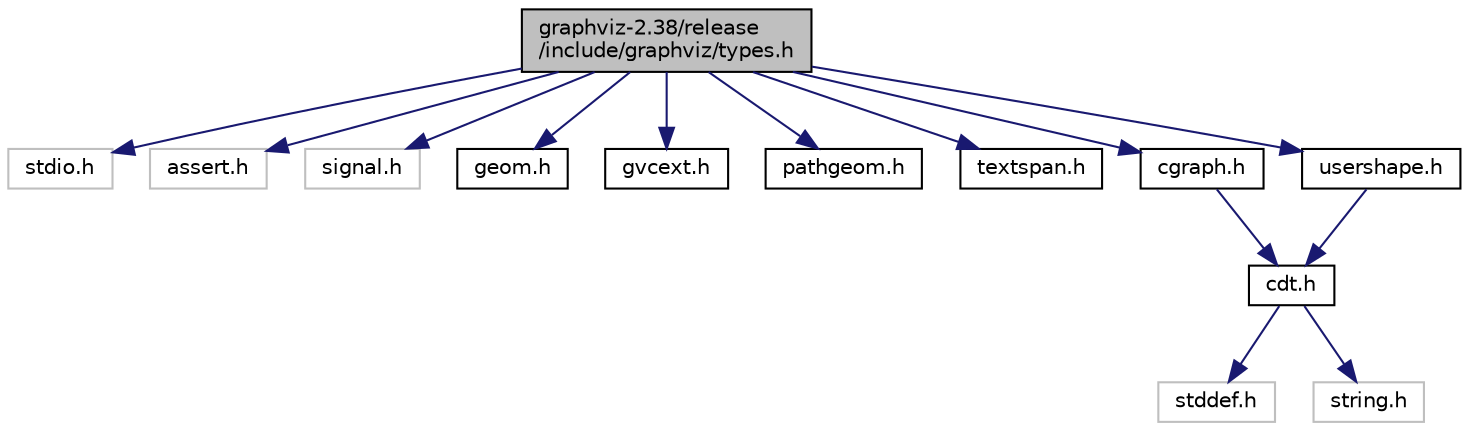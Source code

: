 digraph "graphviz-2.38/release/include/graphviz/types.h"
{
  bgcolor="transparent";
  edge [fontname="Helvetica",fontsize="10",labelfontname="Helvetica",labelfontsize="10"];
  node [fontname="Helvetica",fontsize="10",shape=record];
  Node1 [label="graphviz-2.38/release\l/include/graphviz/types.h",height=0.2,width=0.4,color="black", fillcolor="grey75", style="filled", fontcolor="black"];
  Node1 -> Node2 [color="midnightblue",fontsize="10",style="solid",fontname="Helvetica"];
  Node2 [label="stdio.h",height=0.2,width=0.4,color="grey75"];
  Node1 -> Node3 [color="midnightblue",fontsize="10",style="solid",fontname="Helvetica"];
  Node3 [label="assert.h",height=0.2,width=0.4,color="grey75"];
  Node1 -> Node4 [color="midnightblue",fontsize="10",style="solid",fontname="Helvetica"];
  Node4 [label="signal.h",height=0.2,width=0.4,color="grey75"];
  Node1 -> Node5 [color="midnightblue",fontsize="10",style="solid",fontname="Helvetica"];
  Node5 [label="geom.h",height=0.2,width=0.4,color="black",URL="$geom_8h.html"];
  Node1 -> Node6 [color="midnightblue",fontsize="10",style="solid",fontname="Helvetica"];
  Node6 [label="gvcext.h",height=0.2,width=0.4,color="black",URL="$gvcext_8h.html"];
  Node1 -> Node7 [color="midnightblue",fontsize="10",style="solid",fontname="Helvetica"];
  Node7 [label="pathgeom.h",height=0.2,width=0.4,color="black",URL="$pathgeom_8h.html"];
  Node1 -> Node8 [color="midnightblue",fontsize="10",style="solid",fontname="Helvetica"];
  Node8 [label="textspan.h",height=0.2,width=0.4,color="black",URL="$textspan_8h.html"];
  Node1 -> Node9 [color="midnightblue",fontsize="10",style="solid",fontname="Helvetica"];
  Node9 [label="cgraph.h",height=0.2,width=0.4,color="black",URL="$cgraph_8h.html"];
  Node9 -> Node10 [color="midnightblue",fontsize="10",style="solid",fontname="Helvetica"];
  Node10 [label="cdt.h",height=0.2,width=0.4,color="black",URL="$cdt_8h.html"];
  Node10 -> Node11 [color="midnightblue",fontsize="10",style="solid",fontname="Helvetica"];
  Node11 [label="stddef.h",height=0.2,width=0.4,color="grey75"];
  Node10 -> Node12 [color="midnightblue",fontsize="10",style="solid",fontname="Helvetica"];
  Node12 [label="string.h",height=0.2,width=0.4,color="grey75"];
  Node1 -> Node13 [color="midnightblue",fontsize="10",style="solid",fontname="Helvetica"];
  Node13 [label="usershape.h",height=0.2,width=0.4,color="black",URL="$usershape_8h.html"];
  Node13 -> Node10 [color="midnightblue",fontsize="10",style="solid",fontname="Helvetica"];
}
